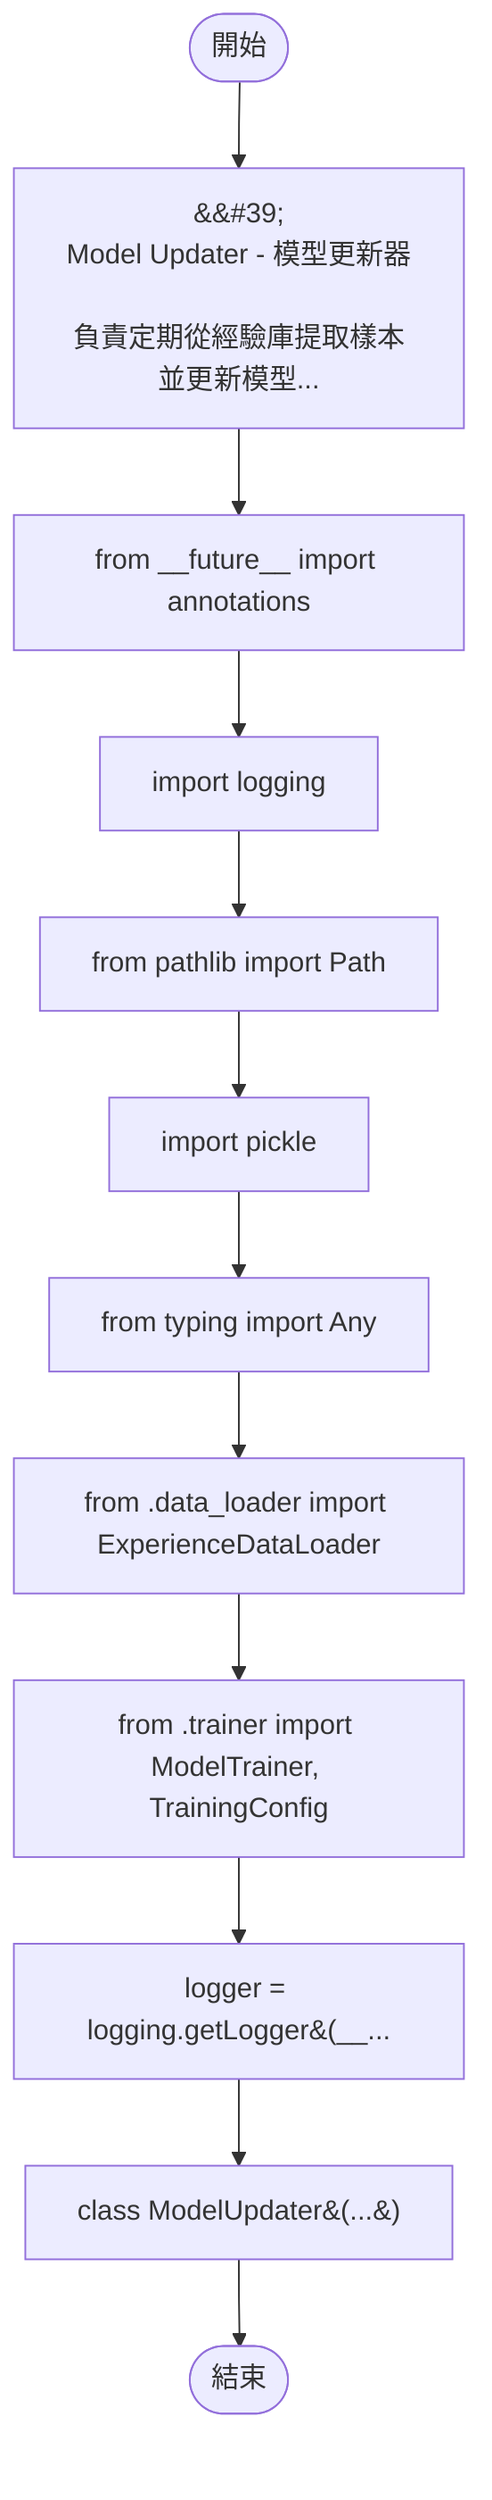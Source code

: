 flowchart TB
    n1([開始])
    n2([結束])
    n3[&amp;&#35;39;\nModel Updater - 模型更新器\n\n負責定期從經驗庫提取樣本並更新模型...]
    n4[from __future__ import annotations]
    n5[import logging]
    n6[from pathlib import Path]
    n7[import pickle]
    n8[from typing import Any]
    n9[from .data_loader import ExperienceDataLoader]
    n10[from .trainer import ModelTrainer, TrainingConfig]
    n11[logger = logging.getLogger&#40;__...]
    n12[class ModelUpdater&#40;...&#41;]
    n1 --> n3
    n3 --> n4
    n4 --> n5
    n5 --> n6
    n6 --> n7
    n7 --> n8
    n8 --> n9
    n9 --> n10
    n10 --> n11
    n11 --> n12
    n12 --> n2